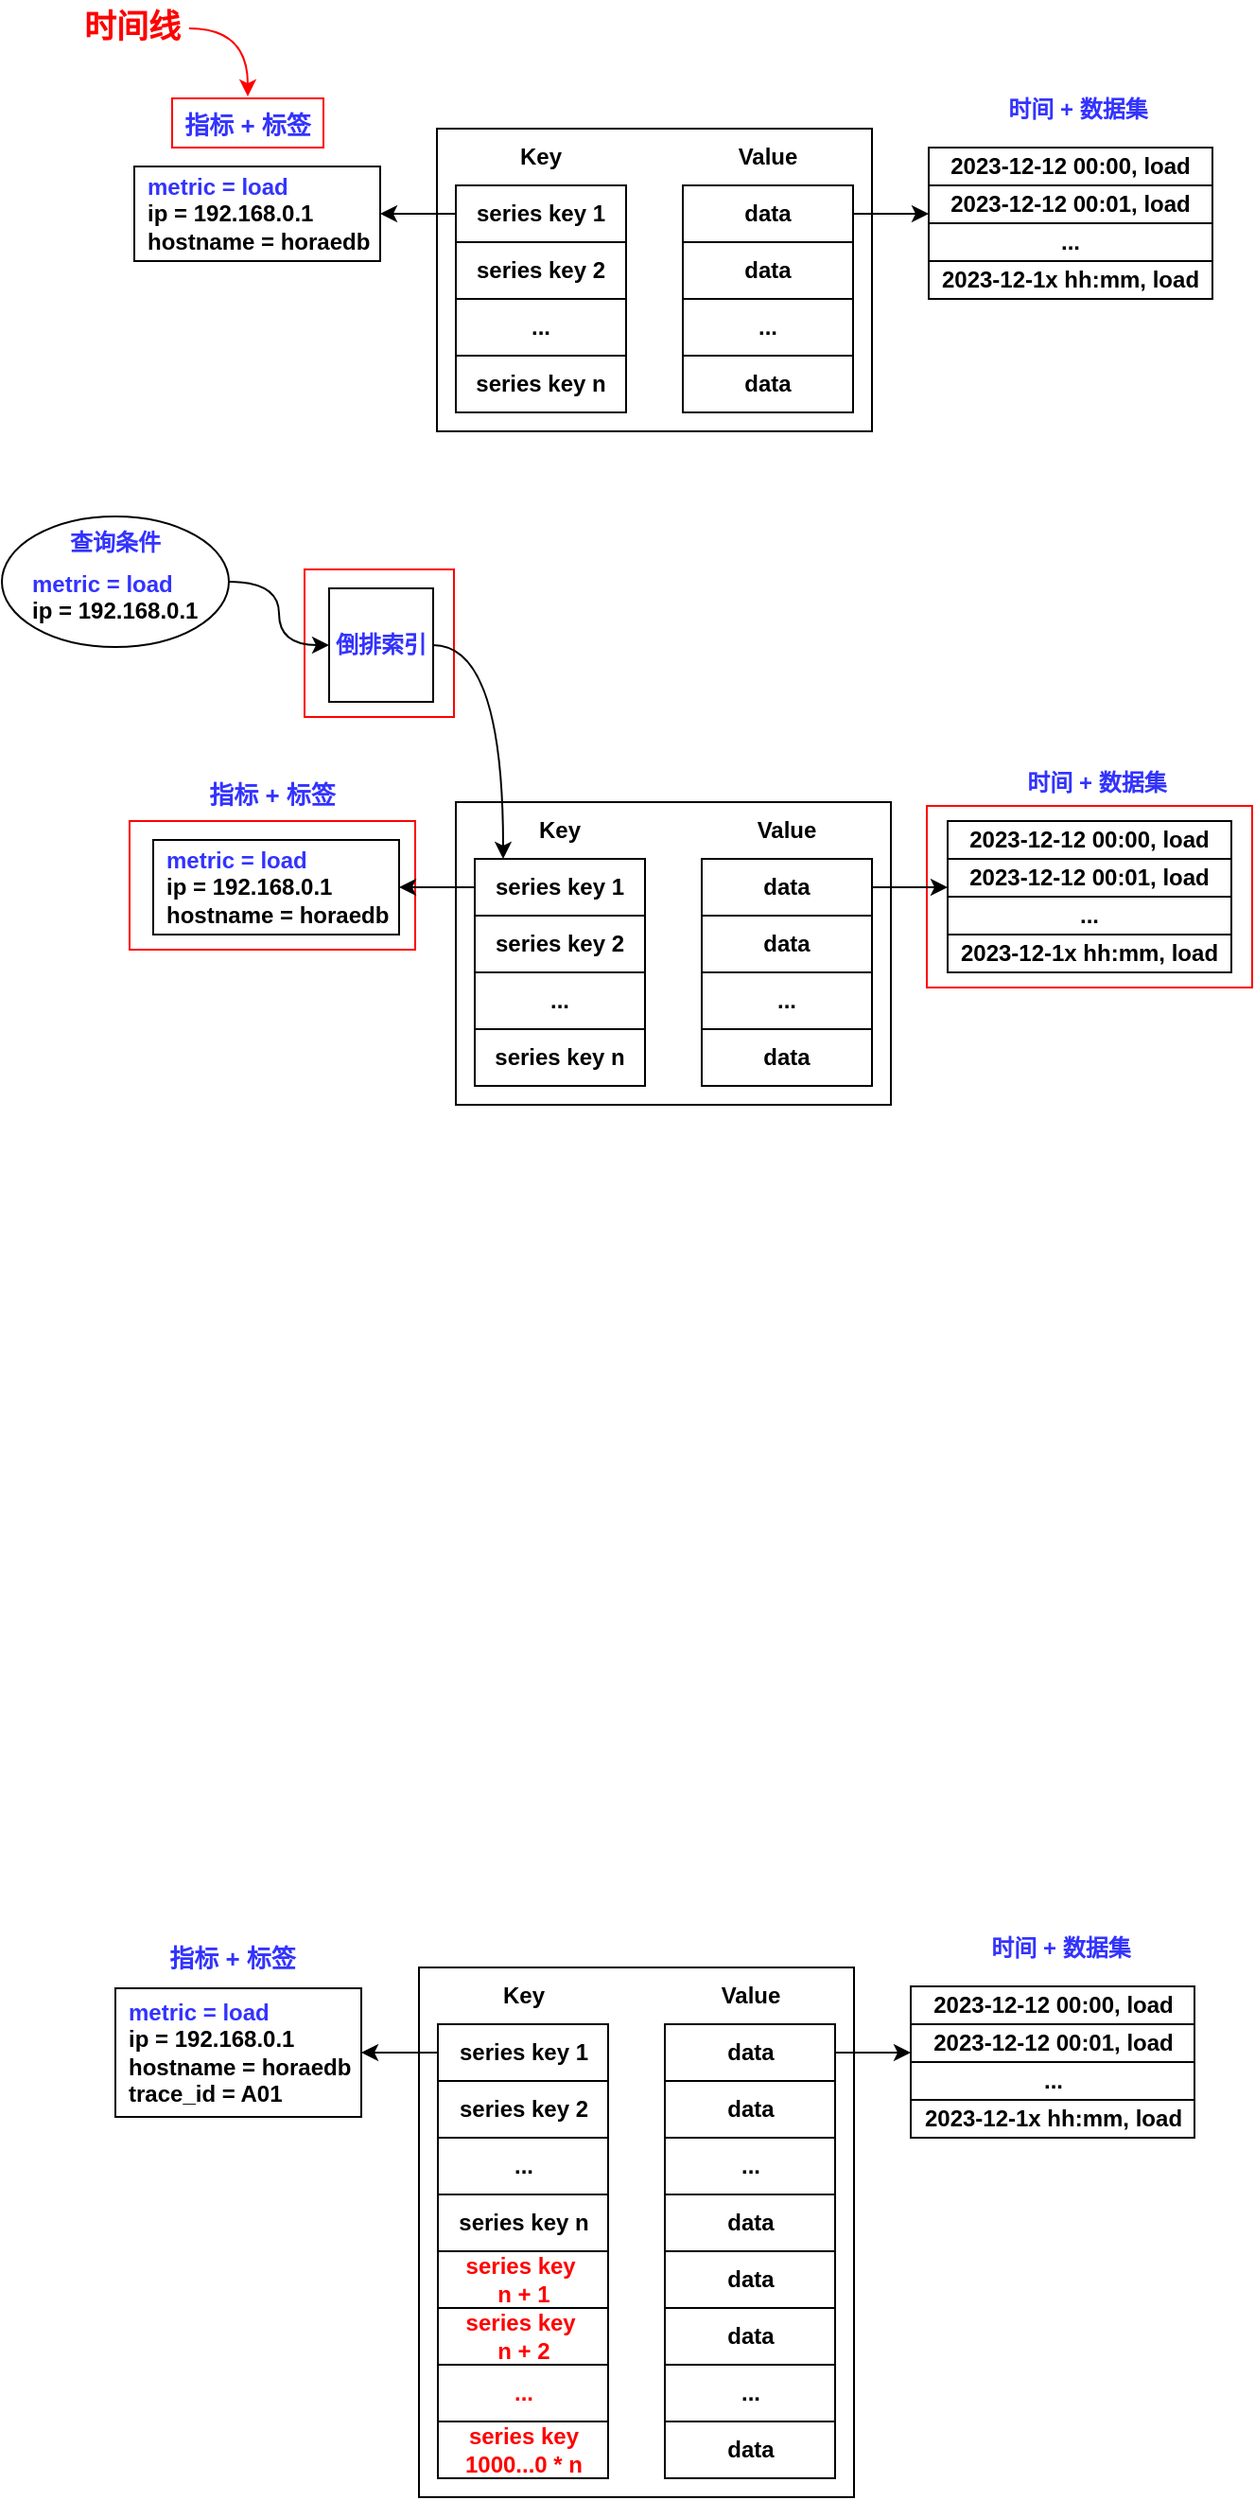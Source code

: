 <mxfile version="22.1.9" type="github">
  <diagram name="第 1 页" id="qwf2FPHdD3lJ28nGBaiQ">
    <mxGraphModel dx="1414" dy="635" grid="0" gridSize="10" guides="1" tooltips="1" connect="1" arrows="1" fold="1" page="1" pageScale="1" pageWidth="827" pageHeight="1169" math="0" shadow="0">
      <root>
        <mxCell id="0" />
        <mxCell id="1" parent="0" />
        <mxCell id="heY3uBJSoqg5BncuLF00-80" value="" style="rounded=0;whiteSpace=wrap;html=1;strokeColor=#FF0000;" vertex="1" parent="1">
          <mxGeometry x="559" y="648" width="172" height="96" as="geometry" />
        </mxCell>
        <mxCell id="heY3uBJSoqg5BncuLF00-78" value="" style="rounded=0;whiteSpace=wrap;html=1;strokeColor=#FF0000;" vertex="1" parent="1">
          <mxGeometry x="137.5" y="656" width="151" height="68" as="geometry" />
        </mxCell>
        <mxCell id="heY3uBJSoqg5BncuLF00-77" value="" style="rounded=0;whiteSpace=wrap;html=1;strokeColor=#FF0000;" vertex="1" parent="1">
          <mxGeometry x="230" y="523" width="79" height="78" as="geometry" />
        </mxCell>
        <mxCell id="heY3uBJSoqg5BncuLF00-75" style="edgeStyle=orthogonalEdgeStyle;rounded=0;orthogonalLoop=1;jettySize=auto;html=1;exitX=1;exitY=0.5;exitDx=0;exitDy=0;entryX=0;entryY=0.5;entryDx=0;entryDy=0;curved=1;" edge="1" parent="1" source="heY3uBJSoqg5BncuLF00-73" target="heY3uBJSoqg5BncuLF00-64">
          <mxGeometry relative="1" as="geometry" />
        </mxCell>
        <mxCell id="heY3uBJSoqg5BncuLF00-73" value="" style="ellipse;whiteSpace=wrap;html=1;" vertex="1" parent="1">
          <mxGeometry x="70" y="495" width="120" height="69" as="geometry" />
        </mxCell>
        <mxCell id="heY3uBJSoqg5BncuLF00-36" value="" style="rounded=0;whiteSpace=wrap;html=1;strokeColor=#FF0000;" vertex="1" parent="1">
          <mxGeometry x="160" y="274" width="80" height="26" as="geometry" />
        </mxCell>
        <mxCell id="heY3uBJSoqg5BncuLF00-13" value="" style="rounded=0;whiteSpace=wrap;html=1;fontStyle=1" vertex="1" parent="1">
          <mxGeometry x="300" y="290" width="230" height="160" as="geometry" />
        </mxCell>
        <mxCell id="heY3uBJSoqg5BncuLF00-1" value="" style="rounded=0;whiteSpace=wrap;html=1;" vertex="1" parent="1">
          <mxGeometry x="140" y="310" width="130" height="50" as="geometry" />
        </mxCell>
        <mxCell id="heY3uBJSoqg5BncuLF00-3" value="&lt;div align=&quot;left&quot;&gt;&lt;b&gt;&lt;font color=&quot;#3333ff&quot;&gt;metric = load&lt;/font&gt;&lt;/b&gt;&lt;/div&gt;&lt;div align=&quot;left&quot;&gt;&lt;b&gt;ip = 192.168.0.1&lt;/b&gt;&lt;/div&gt;&lt;div align=&quot;left&quot;&gt;&lt;b&gt;hostname = horaedb&lt;br&gt;&lt;/b&gt;&lt;/div&gt;" style="text;html=1;strokeColor=none;fillColor=none;align=left;verticalAlign=middle;whiteSpace=wrap;rounded=0;" vertex="1" parent="1">
          <mxGeometry x="145" y="320" width="120" height="30" as="geometry" />
        </mxCell>
        <mxCell id="heY3uBJSoqg5BncuLF00-24" style="edgeStyle=orthogonalEdgeStyle;rounded=0;orthogonalLoop=1;jettySize=auto;html=1;exitX=0;exitY=0.5;exitDx=0;exitDy=0;entryX=1;entryY=0.5;entryDx=0;entryDy=0;fontStyle=1" edge="1" parent="1" source="heY3uBJSoqg5BncuLF00-5" target="heY3uBJSoqg5BncuLF00-1">
          <mxGeometry relative="1" as="geometry" />
        </mxCell>
        <mxCell id="heY3uBJSoqg5BncuLF00-5" value="series key 1" style="rounded=0;whiteSpace=wrap;html=1;fontStyle=1" vertex="1" parent="1">
          <mxGeometry x="310" y="320" width="90" height="30" as="geometry" />
        </mxCell>
        <mxCell id="heY3uBJSoqg5BncuLF00-6" value="series key 2" style="rounded=0;whiteSpace=wrap;html=1;fontStyle=1" vertex="1" parent="1">
          <mxGeometry x="310" y="350" width="90" height="30" as="geometry" />
        </mxCell>
        <mxCell id="heY3uBJSoqg5BncuLF00-7" value="&lt;span&gt;...&lt;/span&gt;" style="rounded=0;whiteSpace=wrap;html=1;fontStyle=1" vertex="1" parent="1">
          <mxGeometry x="310" y="380" width="90" height="30" as="geometry" />
        </mxCell>
        <mxCell id="heY3uBJSoqg5BncuLF00-8" value="series key n" style="rounded=0;whiteSpace=wrap;html=1;fontStyle=1" vertex="1" parent="1">
          <mxGeometry x="310" y="410" width="90" height="30" as="geometry" />
        </mxCell>
        <mxCell id="heY3uBJSoqg5BncuLF00-31" style="edgeStyle=orthogonalEdgeStyle;rounded=0;orthogonalLoop=1;jettySize=auto;html=1;exitX=1;exitY=0.5;exitDx=0;exitDy=0;entryX=0;entryY=0.75;entryDx=0;entryDy=0;" edge="1" parent="1" source="heY3uBJSoqg5BncuLF00-9" target="heY3uBJSoqg5BncuLF00-27">
          <mxGeometry relative="1" as="geometry" />
        </mxCell>
        <mxCell id="heY3uBJSoqg5BncuLF00-9" value="data" style="rounded=0;whiteSpace=wrap;html=1;fontStyle=1" vertex="1" parent="1">
          <mxGeometry x="430" y="320" width="90" height="30" as="geometry" />
        </mxCell>
        <mxCell id="heY3uBJSoqg5BncuLF00-10" value="data" style="rounded=0;whiteSpace=wrap;html=1;fontStyle=1" vertex="1" parent="1">
          <mxGeometry x="430" y="350" width="90" height="30" as="geometry" />
        </mxCell>
        <mxCell id="heY3uBJSoqg5BncuLF00-11" value="&lt;span&gt;...&lt;/span&gt;" style="rounded=0;whiteSpace=wrap;html=1;fontStyle=1" vertex="1" parent="1">
          <mxGeometry x="430" y="380" width="90" height="30" as="geometry" />
        </mxCell>
        <mxCell id="heY3uBJSoqg5BncuLF00-12" value="data" style="rounded=0;whiteSpace=wrap;html=1;fontStyle=1" vertex="1" parent="1">
          <mxGeometry x="430" y="410" width="90" height="30" as="geometry" />
        </mxCell>
        <mxCell id="heY3uBJSoqg5BncuLF00-14" value="Key" style="text;html=1;strokeColor=none;fillColor=none;align=center;verticalAlign=middle;whiteSpace=wrap;rounded=0;fontStyle=1" vertex="1" parent="1">
          <mxGeometry x="325" y="290" width="60" height="30" as="geometry" />
        </mxCell>
        <mxCell id="heY3uBJSoqg5BncuLF00-15" value="Value" style="text;html=1;strokeColor=none;fillColor=none;align=center;verticalAlign=middle;whiteSpace=wrap;rounded=0;fontStyle=1" vertex="1" parent="1">
          <mxGeometry x="445" y="290" width="60" height="30" as="geometry" />
        </mxCell>
        <mxCell id="heY3uBJSoqg5BncuLF00-25" value="2023-12-12 00:00, load" style="rounded=0;whiteSpace=wrap;html=1;fontStyle=1" vertex="1" parent="1">
          <mxGeometry x="560" y="300" width="150" height="20" as="geometry" />
        </mxCell>
        <mxCell id="heY3uBJSoqg5BncuLF00-27" value="2023-12-12 00:01, load" style="rounded=0;whiteSpace=wrap;html=1;fontStyle=1" vertex="1" parent="1">
          <mxGeometry x="560" y="320" width="150" height="20" as="geometry" />
        </mxCell>
        <mxCell id="heY3uBJSoqg5BncuLF00-28" value="&lt;span&gt;...&lt;br&gt;&lt;/span&gt;" style="rounded=0;whiteSpace=wrap;html=1;fontStyle=1" vertex="1" parent="1">
          <mxGeometry x="560" y="340" width="150" height="20" as="geometry" />
        </mxCell>
        <mxCell id="heY3uBJSoqg5BncuLF00-29" value="2023-12-1x hh:mm, load" style="rounded=0;whiteSpace=wrap;html=1;fontStyle=1" vertex="1" parent="1">
          <mxGeometry x="560" y="360" width="150" height="20" as="geometry" />
        </mxCell>
        <mxCell id="heY3uBJSoqg5BncuLF00-33" value="&lt;font color=&quot;#3333ff&quot; style=&quot;font-size: 13px;&quot;&gt;&lt;b&gt;指标 + 标签&lt;br&gt;&lt;/b&gt;&lt;/font&gt;" style="text;html=1;strokeColor=none;fillColor=none;align=center;verticalAlign=middle;whiteSpace=wrap;rounded=0;" vertex="1" parent="1">
          <mxGeometry x="163" y="273" width="74" height="30" as="geometry" />
        </mxCell>
        <mxCell id="heY3uBJSoqg5BncuLF00-34" value="&lt;font color=&quot;#3333ff&quot;&gt;&lt;b&gt;时间 + 数据集&lt;br&gt;&lt;/b&gt;&lt;/font&gt;" style="text;html=1;strokeColor=none;fillColor=none;align=center;verticalAlign=middle;whiteSpace=wrap;rounded=0;" vertex="1" parent="1">
          <mxGeometry x="597" y="265" width="84" height="30" as="geometry" />
        </mxCell>
        <mxCell id="heY3uBJSoqg5BncuLF00-37" style="edgeStyle=orthogonalEdgeStyle;rounded=0;orthogonalLoop=1;jettySize=auto;html=1;exitX=1;exitY=0.5;exitDx=0;exitDy=0;entryX=0.5;entryY=0;entryDx=0;entryDy=0;strokeColor=#FF0000;curved=1;" edge="1" parent="1" source="heY3uBJSoqg5BncuLF00-35" target="heY3uBJSoqg5BncuLF00-33">
          <mxGeometry relative="1" as="geometry" />
        </mxCell>
        <mxCell id="heY3uBJSoqg5BncuLF00-35" value="&lt;font color=&quot;#ff0000&quot; style=&quot;font-size: 17px;&quot;&gt;&lt;b style=&quot;font-size: 17px;&quot;&gt;时间线&lt;/b&gt;&lt;/font&gt;" style="text;html=1;strokeColor=none;fillColor=none;align=center;verticalAlign=middle;whiteSpace=wrap;rounded=0;fontColor=#3333FF;fontSize=17;" vertex="1" parent="1">
          <mxGeometry x="109" y="222" width="60" height="30" as="geometry" />
        </mxCell>
        <mxCell id="heY3uBJSoqg5BncuLF00-42" value="" style="rounded=0;whiteSpace=wrap;html=1;" vertex="1" parent="1">
          <mxGeometry x="150" y="666" width="130" height="50" as="geometry" />
        </mxCell>
        <mxCell id="heY3uBJSoqg5BncuLF00-43" value="&lt;div align=&quot;left&quot;&gt;&lt;b&gt;&lt;font color=&quot;#3333ff&quot;&gt;metric = load&lt;/font&gt;&lt;/b&gt;&lt;/div&gt;&lt;div align=&quot;left&quot;&gt;&lt;b&gt;ip = 192.168.0.1&lt;/b&gt;&lt;/div&gt;&lt;div align=&quot;left&quot;&gt;&lt;b&gt;hostname = horaedb&lt;br&gt;&lt;/b&gt;&lt;/div&gt;" style="text;html=1;strokeColor=none;fillColor=none;align=left;verticalAlign=middle;whiteSpace=wrap;rounded=0;" vertex="1" parent="1">
          <mxGeometry x="155" y="676" width="120" height="30" as="geometry" />
        </mxCell>
        <mxCell id="heY3uBJSoqg5BncuLF00-41" value="" style="rounded=0;whiteSpace=wrap;html=1;fontStyle=1" vertex="1" parent="1">
          <mxGeometry x="310" y="646" width="230" height="160" as="geometry" />
        </mxCell>
        <mxCell id="heY3uBJSoqg5BncuLF00-44" style="edgeStyle=orthogonalEdgeStyle;rounded=0;orthogonalLoop=1;jettySize=auto;html=1;exitX=0;exitY=0.5;exitDx=0;exitDy=0;entryX=1;entryY=0.5;entryDx=0;entryDy=0;fontStyle=1" edge="1" parent="1" source="heY3uBJSoqg5BncuLF00-45" target="heY3uBJSoqg5BncuLF00-42">
          <mxGeometry relative="1" as="geometry" />
        </mxCell>
        <mxCell id="heY3uBJSoqg5BncuLF00-45" value="series key 1" style="rounded=0;whiteSpace=wrap;html=1;fontStyle=1" vertex="1" parent="1">
          <mxGeometry x="320" y="676" width="90" height="30" as="geometry" />
        </mxCell>
        <mxCell id="heY3uBJSoqg5BncuLF00-46" value="series key 2" style="rounded=0;whiteSpace=wrap;html=1;fontStyle=1" vertex="1" parent="1">
          <mxGeometry x="320" y="706" width="90" height="30" as="geometry" />
        </mxCell>
        <mxCell id="heY3uBJSoqg5BncuLF00-47" value="&lt;span&gt;...&lt;/span&gt;" style="rounded=0;whiteSpace=wrap;html=1;fontStyle=1" vertex="1" parent="1">
          <mxGeometry x="320" y="736" width="90" height="30" as="geometry" />
        </mxCell>
        <mxCell id="heY3uBJSoqg5BncuLF00-48" value="series key n" style="rounded=0;whiteSpace=wrap;html=1;fontStyle=1" vertex="1" parent="1">
          <mxGeometry x="320" y="766" width="90" height="30" as="geometry" />
        </mxCell>
        <mxCell id="heY3uBJSoqg5BncuLF00-49" style="edgeStyle=orthogonalEdgeStyle;rounded=0;orthogonalLoop=1;jettySize=auto;html=1;exitX=1;exitY=0.5;exitDx=0;exitDy=0;entryX=0;entryY=0.75;entryDx=0;entryDy=0;" edge="1" parent="1" source="heY3uBJSoqg5BncuLF00-50" target="heY3uBJSoqg5BncuLF00-57">
          <mxGeometry relative="1" as="geometry" />
        </mxCell>
        <mxCell id="heY3uBJSoqg5BncuLF00-50" value="data" style="rounded=0;whiteSpace=wrap;html=1;fontStyle=1" vertex="1" parent="1">
          <mxGeometry x="440" y="676" width="90" height="30" as="geometry" />
        </mxCell>
        <mxCell id="heY3uBJSoqg5BncuLF00-51" value="data" style="rounded=0;whiteSpace=wrap;html=1;fontStyle=1" vertex="1" parent="1">
          <mxGeometry x="440" y="706" width="90" height="30" as="geometry" />
        </mxCell>
        <mxCell id="heY3uBJSoqg5BncuLF00-52" value="&lt;span&gt;...&lt;/span&gt;" style="rounded=0;whiteSpace=wrap;html=1;fontStyle=1" vertex="1" parent="1">
          <mxGeometry x="440" y="736" width="90" height="30" as="geometry" />
        </mxCell>
        <mxCell id="heY3uBJSoqg5BncuLF00-53" value="data" style="rounded=0;whiteSpace=wrap;html=1;fontStyle=1" vertex="1" parent="1">
          <mxGeometry x="440" y="766" width="90" height="30" as="geometry" />
        </mxCell>
        <mxCell id="heY3uBJSoqg5BncuLF00-54" value="Key" style="text;html=1;strokeColor=none;fillColor=none;align=center;verticalAlign=middle;whiteSpace=wrap;rounded=0;fontStyle=1" vertex="1" parent="1">
          <mxGeometry x="335" y="646" width="60" height="30" as="geometry" />
        </mxCell>
        <mxCell id="heY3uBJSoqg5BncuLF00-56" value="2023-12-12 00:00, load" style="rounded=0;whiteSpace=wrap;html=1;fontStyle=1" vertex="1" parent="1">
          <mxGeometry x="570" y="656" width="150" height="20" as="geometry" />
        </mxCell>
        <mxCell id="heY3uBJSoqg5BncuLF00-55" value="Value" style="text;html=1;strokeColor=none;fillColor=none;align=center;verticalAlign=middle;whiteSpace=wrap;rounded=0;fontStyle=1" vertex="1" parent="1">
          <mxGeometry x="455" y="646" width="60" height="30" as="geometry" />
        </mxCell>
        <mxCell id="heY3uBJSoqg5BncuLF00-57" value="2023-12-12 00:01, load" style="rounded=0;whiteSpace=wrap;html=1;fontStyle=1" vertex="1" parent="1">
          <mxGeometry x="570" y="676" width="150" height="20" as="geometry" />
        </mxCell>
        <mxCell id="heY3uBJSoqg5BncuLF00-58" value="&lt;span&gt;...&lt;br&gt;&lt;/span&gt;" style="rounded=0;whiteSpace=wrap;html=1;fontStyle=1" vertex="1" parent="1">
          <mxGeometry x="570" y="696" width="150" height="20" as="geometry" />
        </mxCell>
        <mxCell id="heY3uBJSoqg5BncuLF00-59" value="2023-12-1x hh:mm, load" style="rounded=0;whiteSpace=wrap;html=1;fontStyle=1" vertex="1" parent="1">
          <mxGeometry x="570" y="716" width="150" height="20" as="geometry" />
        </mxCell>
        <mxCell id="heY3uBJSoqg5BncuLF00-67" style="edgeStyle=orthogonalEdgeStyle;rounded=0;orthogonalLoop=1;jettySize=auto;html=1;exitX=1;exitY=0.5;exitDx=0;exitDy=0;entryX=0;entryY=1;entryDx=0;entryDy=0;curved=1;" edge="1" parent="1" source="heY3uBJSoqg5BncuLF00-64" target="heY3uBJSoqg5BncuLF00-54">
          <mxGeometry relative="1" as="geometry">
            <Array as="points">
              <mxPoint x="335" y="563" />
            </Array>
          </mxGeometry>
        </mxCell>
        <mxCell id="heY3uBJSoqg5BncuLF00-64" value="&lt;font color=&quot;#3333ff&quot;&gt;&lt;b&gt;倒排索引&lt;br&gt;&lt;/b&gt;&lt;/font&gt;" style="rounded=0;whiteSpace=wrap;html=1;" vertex="1" parent="1">
          <mxGeometry x="243" y="533" width="55" height="60" as="geometry" />
        </mxCell>
        <mxCell id="heY3uBJSoqg5BncuLF00-68" value="&lt;div align=&quot;left&quot;&gt;&lt;b&gt;&lt;font color=&quot;#3333ff&quot;&gt;metric = load&lt;/font&gt;&lt;/b&gt;&lt;/div&gt;&lt;div align=&quot;left&quot;&gt;&lt;b&gt;ip = 192.168.0.1&lt;/b&gt;&lt;/div&gt;" style="text;whiteSpace=wrap;html=1;" vertex="1" parent="1">
          <mxGeometry x="84" y="517" width="95" height="38" as="geometry" />
        </mxCell>
        <mxCell id="heY3uBJSoqg5BncuLF00-71" value="&lt;font color=&quot;#3333ff&quot;&gt;&lt;b&gt;查询条件&lt;/b&gt;&lt;/font&gt;" style="text;html=1;strokeColor=none;fillColor=none;align=center;verticalAlign=middle;whiteSpace=wrap;rounded=0;" vertex="1" parent="1">
          <mxGeometry x="99.5" y="495" width="60" height="28" as="geometry" />
        </mxCell>
        <mxCell id="heY3uBJSoqg5BncuLF00-82" value="&lt;font color=&quot;#3333ff&quot; style=&quot;font-size: 13px;&quot;&gt;&lt;b&gt;指标 + 标签&lt;br&gt;&lt;/b&gt;&lt;/font&gt;" style="text;html=1;strokeColor=none;fillColor=none;align=center;verticalAlign=middle;whiteSpace=wrap;rounded=0;" vertex="1" parent="1">
          <mxGeometry x="176" y="627" width="74" height="30" as="geometry" />
        </mxCell>
        <mxCell id="heY3uBJSoqg5BncuLF00-83" value="&lt;font color=&quot;#3333ff&quot;&gt;&lt;b&gt;时间 + 数据集&lt;br&gt;&lt;/b&gt;&lt;/font&gt;" style="text;html=1;strokeColor=none;fillColor=none;align=center;verticalAlign=middle;whiteSpace=wrap;rounded=0;" vertex="1" parent="1">
          <mxGeometry x="607" y="621" width="84" height="30" as="geometry" />
        </mxCell>
        <mxCell id="heY3uBJSoqg5BncuLF00-85" value="" style="rounded=0;whiteSpace=wrap;html=1;fontStyle=1" vertex="1" parent="1">
          <mxGeometry x="290.5" y="1262" width="230" height="280" as="geometry" />
        </mxCell>
        <mxCell id="heY3uBJSoqg5BncuLF00-86" value="" style="rounded=0;whiteSpace=wrap;html=1;" vertex="1" parent="1">
          <mxGeometry x="130" y="1273" width="130" height="68" as="geometry" />
        </mxCell>
        <mxCell id="heY3uBJSoqg5BncuLF00-87" value="&lt;div align=&quot;left&quot;&gt;&lt;b&gt;&lt;font color=&quot;#3333ff&quot;&gt;metric = load&lt;/font&gt;&lt;/b&gt;&lt;/div&gt;&lt;div align=&quot;left&quot;&gt;&lt;b&gt;ip = 192.168.0.1&lt;/b&gt;&lt;/div&gt;&lt;div align=&quot;left&quot;&gt;&lt;b&gt;hostname = horaedb&lt;br&gt;&lt;/b&gt;&lt;/div&gt;&lt;div&gt;&lt;b&gt;trace_id = A01&lt;/b&gt;&lt;br&gt;&lt;/div&gt;" style="text;html=1;strokeColor=none;fillColor=none;align=left;verticalAlign=middle;whiteSpace=wrap;rounded=0;" vertex="1" parent="1">
          <mxGeometry x="135" y="1283" width="120" height="48" as="geometry" />
        </mxCell>
        <mxCell id="heY3uBJSoqg5BncuLF00-88" style="edgeStyle=orthogonalEdgeStyle;rounded=0;orthogonalLoop=1;jettySize=auto;html=1;exitX=0;exitY=0.5;exitDx=0;exitDy=0;entryX=1;entryY=0.5;entryDx=0;entryDy=0;fontStyle=1" edge="1" parent="1" source="heY3uBJSoqg5BncuLF00-89" target="heY3uBJSoqg5BncuLF00-86">
          <mxGeometry relative="1" as="geometry" />
        </mxCell>
        <mxCell id="heY3uBJSoqg5BncuLF00-89" value="series key 1" style="rounded=0;whiteSpace=wrap;html=1;fontStyle=1" vertex="1" parent="1">
          <mxGeometry x="300.5" y="1292" width="90" height="30" as="geometry" />
        </mxCell>
        <mxCell id="heY3uBJSoqg5BncuLF00-90" value="series key 2" style="rounded=0;whiteSpace=wrap;html=1;fontStyle=1" vertex="1" parent="1">
          <mxGeometry x="300.5" y="1322" width="90" height="30" as="geometry" />
        </mxCell>
        <mxCell id="heY3uBJSoqg5BncuLF00-91" value="&lt;span&gt;...&lt;/span&gt;" style="rounded=0;whiteSpace=wrap;html=1;fontStyle=1" vertex="1" parent="1">
          <mxGeometry x="300.5" y="1352" width="90" height="30" as="geometry" />
        </mxCell>
        <mxCell id="heY3uBJSoqg5BncuLF00-92" value="series key n" style="rounded=0;whiteSpace=wrap;html=1;fontStyle=1" vertex="1" parent="1">
          <mxGeometry x="300.5" y="1382" width="90" height="30" as="geometry" />
        </mxCell>
        <mxCell id="heY3uBJSoqg5BncuLF00-93" style="edgeStyle=orthogonalEdgeStyle;rounded=0;orthogonalLoop=1;jettySize=auto;html=1;exitX=1;exitY=0.5;exitDx=0;exitDy=0;entryX=0;entryY=0.75;entryDx=0;entryDy=0;" edge="1" parent="1" source="heY3uBJSoqg5BncuLF00-94" target="heY3uBJSoqg5BncuLF00-101">
          <mxGeometry relative="1" as="geometry" />
        </mxCell>
        <mxCell id="heY3uBJSoqg5BncuLF00-94" value="data" style="rounded=0;whiteSpace=wrap;html=1;fontStyle=1" vertex="1" parent="1">
          <mxGeometry x="420.5" y="1292" width="90" height="30" as="geometry" />
        </mxCell>
        <mxCell id="heY3uBJSoqg5BncuLF00-95" value="data" style="rounded=0;whiteSpace=wrap;html=1;fontStyle=1" vertex="1" parent="1">
          <mxGeometry x="420.5" y="1322" width="90" height="30" as="geometry" />
        </mxCell>
        <mxCell id="heY3uBJSoqg5BncuLF00-96" value="&lt;span&gt;...&lt;/span&gt;" style="rounded=0;whiteSpace=wrap;html=1;fontStyle=1" vertex="1" parent="1">
          <mxGeometry x="420.5" y="1352" width="90" height="30" as="geometry" />
        </mxCell>
        <mxCell id="heY3uBJSoqg5BncuLF00-97" value="data" style="rounded=0;whiteSpace=wrap;html=1;fontStyle=1" vertex="1" parent="1">
          <mxGeometry x="420.5" y="1382" width="90" height="30" as="geometry" />
        </mxCell>
        <mxCell id="heY3uBJSoqg5BncuLF00-98" value="Key" style="text;html=1;strokeColor=none;fillColor=none;align=center;verticalAlign=middle;whiteSpace=wrap;rounded=0;fontStyle=1" vertex="1" parent="1">
          <mxGeometry x="315.5" y="1262" width="60" height="30" as="geometry" />
        </mxCell>
        <mxCell id="heY3uBJSoqg5BncuLF00-99" value="Value" style="text;html=1;strokeColor=none;fillColor=none;align=center;verticalAlign=middle;whiteSpace=wrap;rounded=0;fontStyle=1" vertex="1" parent="1">
          <mxGeometry x="435.5" y="1262" width="60" height="30" as="geometry" />
        </mxCell>
        <mxCell id="heY3uBJSoqg5BncuLF00-100" value="2023-12-12 00:00, load" style="rounded=0;whiteSpace=wrap;html=1;fontStyle=1" vertex="1" parent="1">
          <mxGeometry x="550.5" y="1272" width="150" height="20" as="geometry" />
        </mxCell>
        <mxCell id="heY3uBJSoqg5BncuLF00-101" value="2023-12-12 00:01, load" style="rounded=0;whiteSpace=wrap;html=1;fontStyle=1" vertex="1" parent="1">
          <mxGeometry x="550.5" y="1292" width="150" height="20" as="geometry" />
        </mxCell>
        <mxCell id="heY3uBJSoqg5BncuLF00-102" value="&lt;span&gt;...&lt;br&gt;&lt;/span&gt;" style="rounded=0;whiteSpace=wrap;html=1;fontStyle=1" vertex="1" parent="1">
          <mxGeometry x="550.5" y="1312" width="150" height="20" as="geometry" />
        </mxCell>
        <mxCell id="heY3uBJSoqg5BncuLF00-103" value="2023-12-1x hh:mm, load" style="rounded=0;whiteSpace=wrap;html=1;fontStyle=1" vertex="1" parent="1">
          <mxGeometry x="550.5" y="1332" width="150" height="20" as="geometry" />
        </mxCell>
        <mxCell id="heY3uBJSoqg5BncuLF00-104" value="&lt;font color=&quot;#3333ff&quot; style=&quot;font-size: 13px;&quot;&gt;&lt;b&gt;指标 + 标签&lt;br&gt;&lt;/b&gt;&lt;/font&gt;" style="text;html=1;strokeColor=none;fillColor=none;align=center;verticalAlign=middle;whiteSpace=wrap;rounded=0;" vertex="1" parent="1">
          <mxGeometry x="155" y="1242" width="73.5" height="30" as="geometry" />
        </mxCell>
        <mxCell id="heY3uBJSoqg5BncuLF00-105" value="&lt;font color=&quot;#3333ff&quot;&gt;&lt;b&gt;时间 + 数据集&lt;br&gt;&lt;/b&gt;&lt;/font&gt;" style="text;html=1;strokeColor=none;fillColor=none;align=center;verticalAlign=middle;whiteSpace=wrap;rounded=0;" vertex="1" parent="1">
          <mxGeometry x="587.5" y="1237" width="84" height="30" as="geometry" />
        </mxCell>
        <mxCell id="heY3uBJSoqg5BncuLF00-108" value="&lt;div&gt;&lt;font color=&quot;#ff0000&quot;&gt;series key&amp;nbsp;&lt;/font&gt;&lt;/div&gt;&lt;div&gt;&lt;font color=&quot;#ff0000&quot;&gt;n + 1&lt;br&gt;&lt;/font&gt;&lt;/div&gt;" style="rounded=0;whiteSpace=wrap;html=1;fontStyle=1" vertex="1" parent="1">
          <mxGeometry x="300.5" y="1412" width="90" height="30" as="geometry" />
        </mxCell>
        <mxCell id="heY3uBJSoqg5BncuLF00-109" value="&lt;div&gt;&lt;font color=&quot;#ff0000&quot;&gt;series key&amp;nbsp;&lt;/font&gt;&lt;/div&gt;&lt;div&gt;&lt;font color=&quot;#ff0000&quot;&gt;n + 2&lt;br&gt;&lt;/font&gt;&lt;/div&gt;" style="rounded=0;whiteSpace=wrap;html=1;fontStyle=1" vertex="1" parent="1">
          <mxGeometry x="300.5" y="1442" width="90" height="30" as="geometry" />
        </mxCell>
        <mxCell id="heY3uBJSoqg5BncuLF00-111" value="&lt;div&gt;&lt;font color=&quot;#ff0000&quot;&gt;series key&lt;/font&gt;&lt;/div&gt;&lt;div&gt;&lt;font color=&quot;#ff0000&quot;&gt;1000...0 * n&lt;br&gt;&lt;/font&gt;&lt;/div&gt;" style="rounded=0;whiteSpace=wrap;html=1;fontStyle=1" vertex="1" parent="1">
          <mxGeometry x="300.5" y="1502" width="90" height="30" as="geometry" />
        </mxCell>
        <mxCell id="heY3uBJSoqg5BncuLF00-113" value="data" style="rounded=0;whiteSpace=wrap;html=1;fontStyle=1" vertex="1" parent="1">
          <mxGeometry x="420.5" y="1412" width="90" height="30" as="geometry" />
        </mxCell>
        <mxCell id="heY3uBJSoqg5BncuLF00-114" value="data" style="rounded=0;whiteSpace=wrap;html=1;fontStyle=1" vertex="1" parent="1">
          <mxGeometry x="420.5" y="1442" width="90" height="30" as="geometry" />
        </mxCell>
        <mxCell id="heY3uBJSoqg5BncuLF00-116" value="&lt;span&gt;...&lt;/span&gt;" style="rounded=0;whiteSpace=wrap;html=1;fontStyle=1" vertex="1" parent="1">
          <mxGeometry x="420.5" y="1472" width="90" height="30" as="geometry" />
        </mxCell>
        <mxCell id="heY3uBJSoqg5BncuLF00-117" value="data" style="rounded=0;whiteSpace=wrap;html=1;fontStyle=1" vertex="1" parent="1">
          <mxGeometry x="420.5" y="1502" width="90" height="30" as="geometry" />
        </mxCell>
        <mxCell id="heY3uBJSoqg5BncuLF00-118" value="&lt;font color=&quot;#ff0000&quot;&gt;&lt;span&gt;...&lt;/span&gt;&lt;/font&gt;" style="rounded=0;whiteSpace=wrap;html=1;fontStyle=1" vertex="1" parent="1">
          <mxGeometry x="300.5" y="1472" width="90" height="30" as="geometry" />
        </mxCell>
      </root>
    </mxGraphModel>
  </diagram>
</mxfile>
